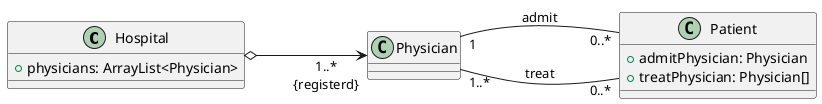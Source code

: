 @startuml step5
left to right direction
class Hospital{
    + physicians: ArrayList<Physician>
}
class Physician

Hospital o---> "1..*\n{registerd}" Physician

class Patient{
    + admitPhysician: Physician
    + treatPhysician: Physician[]
}
Physician "1" --- "0..*" Patient : admit
Physician -[hidden]- Patient
Physician "1..*" --- "0..*" Patient : treat


@enduml